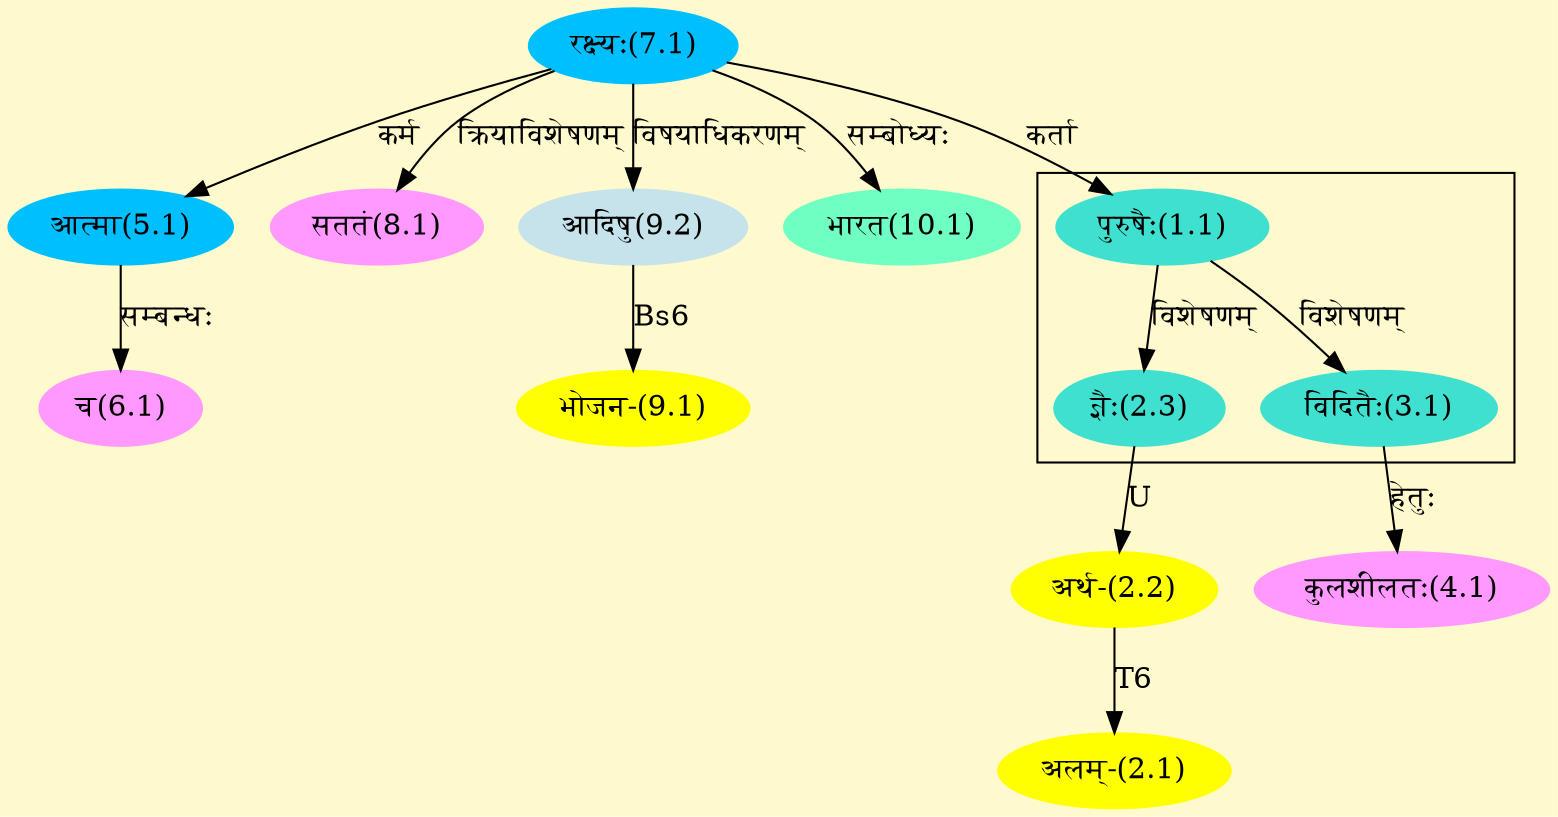 digraph G{
rankdir=BT;
 compound=true;
 bgcolor="lemonchiffon1";

subgraph cluster_1{
Node2_3 [style=filled, color="#40E0D0" label = "ज्ञैः(2.3)"]
Node1_1 [style=filled, color="#40E0D0" label = "पुरुषैः(1.1)"]
Node3_1 [style=filled, color="#40E0D0" label = "विदितैः(3.1)"]

}
Node1_1 [style=filled, color="#40E0D0" label = "पुरुषैः(1.1)"]
Node7_1 [style=filled, color="#00BFFF" label = "रक्ष्यः(7.1)"]
Node2_1 [style=filled, color="#FFFF00" label = "अलम्-(2.1)"]
Node2_2 [style=filled, color="#FFFF00" label = "अर्थ-(2.2)"]
Node2_3 [style=filled, color="#40E0D0" label = "ज्ञैः(2.3)"]
Node4_1 [style=filled, color="#FF99FF" label = "कुलशीलतः(4.1)"]
Node3_1 [style=filled, color="#40E0D0" label = "विदितैः(3.1)"]
Node5_1 [style=filled, color="#00BFFF" label = "आत्मा(5.1)"]
Node6_1 [style=filled, color="#FF99FF" label = "च(6.1)"]
Node [style=filled, color="" label = "()"]
Node8_1 [style=filled, color="#FF99FF" label = "सततं(8.1)"]
Node9_1 [style=filled, color="#FFFF00" label = "भोजन-(9.1)"]
Node9_2 [style=filled, color="#C6E2EB" label = "आदिषु(9.2)"]
Node10_1 [style=filled, color="#6FFFC3" label = "भारत(10.1)"]
/* Start of Relations section */

Node1_1 -> Node7_1 [  label="कर्ता"  dir="back" ]
Node2_1 -> Node2_2 [  label="T6"  dir="back" ]
Node2_2 -> Node2_3 [  label="U"  dir="back" ]
Node2_3 -> Node1_1 [  label="विशेषणम्"  dir="back" ]
Node3_1 -> Node1_1 [  label="विशेषणम्"  dir="back" ]
Node4_1 -> Node3_1 [  label="हेतुः"  dir="back" ]
Node5_1 -> Node7_1 [  label="कर्म"  dir="back" ]
Node6_1 -> Node5_1 [  label="सम्बन्धः"  dir="back" ]
Node8_1 -> Node7_1 [  label="क्रियाविशेषणम्"  dir="back" ]
Node9_1 -> Node9_2 [  label="Bs6"  dir="back" ]
Node9_2 -> Node7_1 [  label="विषयाधिकरणम्"  dir="back" ]
Node10_1 -> Node7_1 [  label="सम्बोध्यः"  dir="back" ]
}
